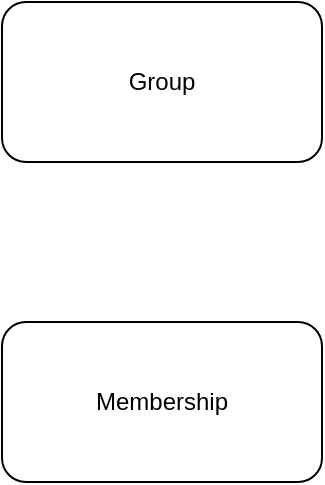 <mxfile version="16.1.2" type="device" pages="3"><diagram id="n1InaiOlnMhZOB-nKdCn" name="Groups extension"><mxGraphModel dx="932" dy="596" grid="1" gridSize="10" guides="1" tooltips="1" connect="1" arrows="1" fold="1" page="1" pageScale="1" pageWidth="1169" pageHeight="827" math="0" shadow="0"><root><mxCell id="zSEjP7OABk7SlaCmpMdR-0"/><mxCell id="zSEjP7OABk7SlaCmpMdR-1" parent="zSEjP7OABk7SlaCmpMdR-0"/><mxCell id="zSEjP7OABk7SlaCmpMdR-2" value="Group" style="rounded=1;whiteSpace=wrap;html=1;" vertex="1" parent="zSEjP7OABk7SlaCmpMdR-1"><mxGeometry x="120" y="80" width="160" height="80" as="geometry"/></mxCell><mxCell id="zSEjP7OABk7SlaCmpMdR-5" value="Membership" style="rounded=1;whiteSpace=wrap;html=1;" vertex="1" parent="zSEjP7OABk7SlaCmpMdR-1"><mxGeometry x="120" y="240" width="160" height="80" as="geometry"/></mxCell></root></mxGraphModel></diagram><diagram id="f_qCmDx1bJxrSHM91lsD" name="Practical draft (outdated)"><mxGraphModel dx="932" dy="596" grid="1" gridSize="10" guides="1" tooltips="1" connect="1" arrows="1" fold="1" page="1" pageScale="1" pageWidth="1169" pageHeight="827" math="0" shadow="0"><root><mxCell id="3NO031dy8YzAaTrteWzF-0"/><mxCell id="3NO031dy8YzAaTrteWzF-1" parent="3NO031dy8YzAaTrteWzF-0"/><mxCell id="_293DcRB9oP4pJhPX5Tn-0" value="Onboardings" style="rounded=0;whiteSpace=wrap;html=1;" parent="3NO031dy8YzAaTrteWzF-1" vertex="1"><mxGeometry x="280" y="240" width="160" height="80" as="geometry"/></mxCell><mxCell id="_293DcRB9oP4pJhPX5Tn-1" value="Flows" style="rounded=0;whiteSpace=wrap;html=1;" parent="3NO031dy8YzAaTrteWzF-1" vertex="1"><mxGeometry x="280" y="400" width="160" height="80" as="geometry"/></mxCell><mxCell id="_293DcRB9oP4pJhPX5Tn-12" style="edgeStyle=orthogonalEdgeStyle;rounded=0;orthogonalLoop=1;jettySize=auto;html=1;exitX=1;exitY=0.5;exitDx=0;exitDy=0;" parent="3NO031dy8YzAaTrteWzF-1" source="_293DcRB9oP4pJhPX5Tn-2" target="_293DcRB9oP4pJhPX5Tn-10" edge="1"><mxGeometry relative="1" as="geometry"/></mxCell><mxCell id="_293DcRB9oP4pJhPX5Tn-14" style="edgeStyle=orthogonalEdgeStyle;rounded=0;orthogonalLoop=1;jettySize=auto;html=1;exitX=1;exitY=0.5;exitDx=0;exitDy=0;entryX=0;entryY=0.5;entryDx=0;entryDy=0;" parent="3NO031dy8YzAaTrteWzF-1" source="_293DcRB9oP4pJhPX5Tn-2" target="_293DcRB9oP4pJhPX5Tn-11" edge="1"><mxGeometry relative="1" as="geometry"/></mxCell><mxCell id="_293DcRB9oP4pJhPX5Tn-15" style="edgeStyle=orthogonalEdgeStyle;rounded=0;orthogonalLoop=1;jettySize=auto;html=1;exitX=1;exitY=0.5;exitDx=0;exitDy=0;entryX=0;entryY=0.5;entryDx=0;entryDy=0;" parent="3NO031dy8YzAaTrteWzF-1" source="_293DcRB9oP4pJhPX5Tn-2" target="_293DcRB9oP4pJhPX5Tn-13" edge="1"><mxGeometry relative="1" as="geometry"/></mxCell><mxCell id="_293DcRB9oP4pJhPX5Tn-36" style="edgeStyle=orthogonalEdgeStyle;rounded=0;orthogonalLoop=1;jettySize=auto;html=1;exitX=1;exitY=0.5;exitDx=0;exitDy=0;entryX=0;entryY=0.5;entryDx=0;entryDy=0;" parent="3NO031dy8YzAaTrteWzF-1" source="_293DcRB9oP4pJhPX5Tn-2" target="_293DcRB9oP4pJhPX5Tn-35" edge="1"><mxGeometry relative="1" as="geometry"/></mxCell><mxCell id="_293DcRB9oP4pJhPX5Tn-2" value="Credential Schemas" style="rounded=0;whiteSpace=wrap;html=1;" parent="3NO031dy8YzAaTrteWzF-1" vertex="1"><mxGeometry x="280" y="80" width="160" height="80" as="geometry"/></mxCell><mxCell id="_293DcRB9oP4pJhPX5Tn-4" style="edgeStyle=orthogonalEdgeStyle;rounded=0;orthogonalLoop=1;jettySize=auto;html=1;exitX=1;exitY=0.5;exitDx=0;exitDy=0;entryX=0;entryY=0.5;entryDx=0;entryDy=0;" parent="3NO031dy8YzAaTrteWzF-1" source="_293DcRB9oP4pJhPX5Tn-3" target="_293DcRB9oP4pJhPX5Tn-2" edge="1"><mxGeometry relative="1" as="geometry"/></mxCell><mxCell id="_293DcRB9oP4pJhPX5Tn-5" style="edgeStyle=orthogonalEdgeStyle;rounded=0;orthogonalLoop=1;jettySize=auto;html=1;exitX=1;exitY=0.5;exitDx=0;exitDy=0;" parent="3NO031dy8YzAaTrteWzF-1" source="_293DcRB9oP4pJhPX5Tn-3" target="_293DcRB9oP4pJhPX5Tn-0" edge="1"><mxGeometry relative="1" as="geometry"><Array as="points"><mxPoint x="240" y="120"/><mxPoint x="240" y="280"/></Array></mxGeometry></mxCell><mxCell id="_293DcRB9oP4pJhPX5Tn-6" style="edgeStyle=orthogonalEdgeStyle;rounded=0;orthogonalLoop=1;jettySize=auto;html=1;exitX=1;exitY=0.5;exitDx=0;exitDy=0;entryX=0;entryY=0.5;entryDx=0;entryDy=0;" parent="3NO031dy8YzAaTrteWzF-1" source="_293DcRB9oP4pJhPX5Tn-3" target="_293DcRB9oP4pJhPX5Tn-1" edge="1"><mxGeometry relative="1" as="geometry"/></mxCell><mxCell id="_293DcRB9oP4pJhPX5Tn-3" value="Model Extension" style="rounded=0;whiteSpace=wrap;html=1;" parent="3NO031dy8YzAaTrteWzF-1" vertex="1"><mxGeometry x="40" y="80" width="160" height="80" as="geometry"/></mxCell><mxCell id="_293DcRB9oP4pJhPX5Tn-9" style="edgeStyle=orthogonalEdgeStyle;rounded=0;orthogonalLoop=1;jettySize=auto;html=1;exitX=1;exitY=0.5;exitDx=0;exitDy=0;" parent="3NO031dy8YzAaTrteWzF-1" source="_293DcRB9oP4pJhPX5Tn-7" target="_293DcRB9oP4pJhPX5Tn-8" edge="1"><mxGeometry relative="1" as="geometry"/></mxCell><mxCell id="_293DcRB9oP4pJhPX5Tn-19" style="edgeStyle=orthogonalEdgeStyle;rounded=0;orthogonalLoop=1;jettySize=auto;html=1;exitX=1;exitY=0.5;exitDx=0;exitDy=0;entryX=0;entryY=0.5;entryDx=0;entryDy=0;" parent="3NO031dy8YzAaTrteWzF-1" source="_293DcRB9oP4pJhPX5Tn-7" target="_293DcRB9oP4pJhPX5Tn-18" edge="1"><mxGeometry relative="1" as="geometry"/></mxCell><mxCell id="_293DcRB9oP4pJhPX5Tn-34" style="edgeStyle=orthogonalEdgeStyle;rounded=0;orthogonalLoop=1;jettySize=auto;html=1;exitX=1;exitY=0.5;exitDx=0;exitDy=0;entryX=0;entryY=0.5;entryDx=0;entryDy=0;" parent="3NO031dy8YzAaTrteWzF-1" source="_293DcRB9oP4pJhPX5Tn-7" target="_293DcRB9oP4pJhPX5Tn-33" edge="1"><mxGeometry relative="1" as="geometry"/></mxCell><mxCell id="_293DcRB9oP4pJhPX5Tn-7" value="UI Extension" style="rounded=0;whiteSpace=wrap;html=1;" parent="3NO031dy8YzAaTrteWzF-1" vertex="1"><mxGeometry x="40" y="640" width="160" height="80" as="geometry"/></mxCell><mxCell id="_293DcRB9oP4pJhPX5Tn-8" value="Screens" style="rounded=0;whiteSpace=wrap;html=1;" parent="3NO031dy8YzAaTrteWzF-1" vertex="1"><mxGeometry x="280" y="640" width="160" height="80" as="geometry"/></mxCell><mxCell id="_293DcRB9oP4pJhPX5Tn-10" value="Schema" style="rounded=0;whiteSpace=wrap;html=1;" parent="3NO031dy8YzAaTrteWzF-1" vertex="1"><mxGeometry x="520" y="80" width="160" height="80" as="geometry"/></mxCell><mxCell id="_293DcRB9oP4pJhPX5Tn-11" value="Issuing" style="rounded=0;whiteSpace=wrap;html=1;" parent="3NO031dy8YzAaTrteWzF-1" vertex="1"><mxGeometry x="520" y="240" width="160" height="80" as="geometry"/></mxCell><mxCell id="_293DcRB9oP4pJhPX5Tn-13" value="Verification" style="rounded=0;whiteSpace=wrap;html=1;" parent="3NO031dy8YzAaTrteWzF-1" vertex="1"><mxGeometry x="520" y="400" width="160" height="80" as="geometry"/></mxCell><mxCell id="_293DcRB9oP4pJhPX5Tn-18" value="Widgets" style="rounded=0;whiteSpace=wrap;html=1;" parent="3NO031dy8YzAaTrteWzF-1" vertex="1"><mxGeometry x="280" y="800" width="160" height="80" as="geometry"/></mxCell><mxCell id="_293DcRB9oP4pJhPX5Tn-20" value="Library Helpers" style="rounded=0;whiteSpace=wrap;html=1;" parent="3NO031dy8YzAaTrteWzF-1" vertex="1"><mxGeometry x="40" y="1241" width="160" height="80" as="geometry"/></mxCell><mxCell id="_293DcRB9oP4pJhPX5Tn-21" value="Evidence selector" style="rounded=0;whiteSpace=wrap;html=1;" parent="3NO031dy8YzAaTrteWzF-1" vertex="1"><mxGeometry x="280" y="1361" width="160" height="80" as="geometry"/></mxCell><mxCell id="_293DcRB9oP4pJhPX5Tn-22" value="Evidence requester" style="rounded=0;whiteSpace=wrap;html=1;" parent="3NO031dy8YzAaTrteWzF-1" vertex="1"><mxGeometry x="520" y="1361" width="160" height="80" as="geometry"/></mxCell><mxCell id="_293DcRB9oP4pJhPX5Tn-23" value="Evidence importer" style="rounded=0;whiteSpace=wrap;html=1;" parent="3NO031dy8YzAaTrteWzF-1" vertex="1"><mxGeometry x="520" y="1481" width="160" height="80" as="geometry"/></mxCell><mxCell id="_293DcRB9oP4pJhPX5Tn-26" value="Issuing Flow Helper" style="rounded=0;whiteSpace=wrap;html=1;" parent="3NO031dy8YzAaTrteWzF-1" vertex="1"><mxGeometry x="280" y="1241" width="160" height="80" as="geometry"/></mxCell><mxCell id="_293DcRB9oP4pJhPX5Tn-27" value="Data Input" style="rounded=0;whiteSpace=wrap;html=1;" parent="3NO031dy8YzAaTrteWzF-1" vertex="1"><mxGeometry x="280" y="1481" width="160" height="80" as="geometry"/></mxCell><mxCell id="_293DcRB9oP4pJhPX5Tn-28" value="Claim Flow Helper" style="rounded=0;whiteSpace=wrap;html=1;" parent="3NO031dy8YzAaTrteWzF-1" vertex="1"><mxGeometry x="760" y="1241" width="160" height="80" as="geometry"/></mxCell><mxCell id="_293DcRB9oP4pJhPX5Tn-29" value="Data Input" style="rounded=0;whiteSpace=wrap;html=1;" parent="3NO031dy8YzAaTrteWzF-1" vertex="1"><mxGeometry x="760" y="1361" width="160" height="80" as="geometry"/></mxCell><mxCell id="_293DcRB9oP4pJhPX5Tn-32" value="Verification helper" style="rounded=0;whiteSpace=wrap;html=1;" parent="3NO031dy8YzAaTrteWzF-1" vertex="1"><mxGeometry x="1000" y="1241" width="160" height="80" as="geometry"/></mxCell><mxCell id="_293DcRB9oP4pJhPX5Tn-33" value="Flows" style="rounded=0;whiteSpace=wrap;html=1;" parent="3NO031dy8YzAaTrteWzF-1" vertex="1"><mxGeometry x="280" y="960" width="160" height="80" as="geometry"/></mxCell><mxCell id="_293DcRB9oP4pJhPX5Tn-35" value="Holding" style="rounded=0;whiteSpace=wrap;html=1;" parent="3NO031dy8YzAaTrteWzF-1" vertex="1"><mxGeometry x="520" y="560" width="160" height="80" as="geometry"/></mxCell></root></mxGraphModel></diagram><diagram id="E5P4LnymXkZ5RX7DWuVf" name="Draft Igor"><mxGraphModel dx="932" dy="624" grid="1" gridSize="10" guides="1" tooltips="1" connect="1" arrows="1" fold="1" page="1" pageScale="1" pageWidth="1169" pageHeight="827" math="0" shadow="0"><root><mxCell id="0"/><mxCell id="1" parent="0"/><mxCell id="R8Ca2tKkUvUD7VECsPLk-22" style="edgeStyle=orthogonalEdgeStyle;rounded=0;orthogonalLoop=1;jettySize=auto;html=1;exitX=1;exitY=0.5;exitDx=0;exitDy=0;entryX=0;entryY=0.5;entryDx=0;entryDy=0;startArrow=diamondThin;startFill=0;" parent="1" source="R8Ca2tKkUvUD7VECsPLk-1" target="R8Ca2tKkUvUD7VECsPLk-18" edge="1"><mxGeometry relative="1" as="geometry"/></mxCell><mxCell id="R8Ca2tKkUvUD7VECsPLk-23" style="edgeStyle=orthogonalEdgeStyle;rounded=0;orthogonalLoop=1;jettySize=auto;html=1;exitX=1;exitY=0.25;exitDx=0;exitDy=0;startArrow=diamondThin;startFill=1;entryX=0;entryY=0.5;entryDx=0;entryDy=0;" parent="1" source="R8Ca2tKkUvUD7VECsPLk-1" target="R8Ca2tKkUvUD7VECsPLk-8" edge="1"><mxGeometry relative="1" as="geometry"><mxPoint x="500" y="210" as="targetPoint"/></mxGeometry></mxCell><mxCell id="R8Ca2tKkUvUD7VECsPLk-24" style="edgeStyle=orthogonalEdgeStyle;rounded=0;orthogonalLoop=1;jettySize=auto;html=1;exitX=1;exitY=0.5;exitDx=0;exitDy=0;entryX=0;entryY=0.5;entryDx=0;entryDy=0;startArrow=diamondThin;startFill=0;" parent="1" source="R8Ca2tKkUvUD7VECsPLk-1" target="R8Ca2tKkUvUD7VECsPLk-10" edge="1"><mxGeometry relative="1" as="geometry"/></mxCell><mxCell id="R8Ca2tKkUvUD7VECsPLk-25" style="edgeStyle=orthogonalEdgeStyle;rounded=0;orthogonalLoop=1;jettySize=auto;html=1;exitX=1;exitY=0.5;exitDx=0;exitDy=0;entryX=0;entryY=0.5;entryDx=0;entryDy=0;startArrow=diamondThin;startFill=0;" parent="1" source="R8Ca2tKkUvUD7VECsPLk-1" target="R8Ca2tKkUvUD7VECsPLk-13" edge="1"><mxGeometry relative="1" as="geometry"/></mxCell><mxCell id="R8Ca2tKkUvUD7VECsPLk-26" style="edgeStyle=orthogonalEdgeStyle;rounded=0;orthogonalLoop=1;jettySize=auto;html=1;exitX=1;exitY=0.5;exitDx=0;exitDy=0;entryX=0;entryY=0.5;entryDx=0;entryDy=0;startArrow=diamondThin;startFill=0;" parent="1" source="R8Ca2tKkUvUD7VECsPLk-1" target="R8Ca2tKkUvUD7VECsPLk-14" edge="1"><mxGeometry relative="1" as="geometry"/></mxCell><mxCell id="R8Ca2tKkUvUD7VECsPLk-28" style="edgeStyle=orthogonalEdgeStyle;rounded=0;orthogonalLoop=1;jettySize=auto;html=1;exitX=1;exitY=0.5;exitDx=0;exitDy=0;entryX=0;entryY=0.5;entryDx=0;entryDy=0;startArrow=diamondThin;startFill=0;" parent="1" source="R8Ca2tKkUvUD7VECsPLk-1" target="R8Ca2tKkUvUD7VECsPLk-2" edge="1"><mxGeometry relative="1" as="geometry"/></mxCell><mxCell id="R8Ca2tKkUvUD7VECsPLk-39" style="edgeStyle=orthogonalEdgeStyle;rounded=0;orthogonalLoop=1;jettySize=auto;html=1;exitX=1;exitY=0.5;exitDx=0;exitDy=0;entryX=0;entryY=0.5;entryDx=0;entryDy=0;startArrow=diamondThin;startFill=0;" parent="1" source="R8Ca2tKkUvUD7VECsPLk-1" target="R8Ca2tKkUvUD7VECsPLk-38" edge="1"><mxGeometry relative="1" as="geometry"/></mxCell><mxCell id="R8Ca2tKkUvUD7VECsPLk-1" value="Credential Schema" style="rounded=0;whiteSpace=wrap;html=1;" parent="1" vertex="1"><mxGeometry x="280" y="360" width="160" height="80" as="geometry"/></mxCell><mxCell id="R8Ca2tKkUvUD7VECsPLk-30" style="edgeStyle=orthogonalEdgeStyle;rounded=0;orthogonalLoop=1;jettySize=auto;html=1;exitX=1;exitY=0.5;exitDx=0;exitDy=0;startArrow=diamondThin;startFill=0;" parent="1" source="R8Ca2tKkUvUD7VECsPLk-2" target="R8Ca2tKkUvUD7VECsPLk-7" edge="1"><mxGeometry relative="1" as="geometry"/></mxCell><mxCell id="R8Ca2tKkUvUD7VECsPLk-31" style="edgeStyle=orthogonalEdgeStyle;rounded=0;orthogonalLoop=1;jettySize=auto;html=1;exitX=1;exitY=0.5;exitDx=0;exitDy=0;entryX=0;entryY=0.5;entryDx=0;entryDy=0;startArrow=diamondThin;startFill=0;" parent="1" source="R8Ca2tKkUvUD7VECsPLk-2" target="R8Ca2tKkUvUD7VECsPLk-5" edge="1"><mxGeometry relative="1" as="geometry"/></mxCell><mxCell id="R8Ca2tKkUvUD7VECsPLk-32" style="edgeStyle=orthogonalEdgeStyle;rounded=0;orthogonalLoop=1;jettySize=auto;html=1;exitX=1;exitY=0.5;exitDx=0;exitDy=0;entryX=0;entryY=0.5;entryDx=0;entryDy=0;startArrow=diamondThin;startFill=0;" parent="1" source="R8Ca2tKkUvUD7VECsPLk-2" target="R8Ca2tKkUvUD7VECsPLk-6" edge="1"><mxGeometry relative="1" as="geometry"/></mxCell><mxCell id="R8Ca2tKkUvUD7VECsPLk-34" style="edgeStyle=orthogonalEdgeStyle;rounded=0;orthogonalLoop=1;jettySize=auto;html=1;exitX=1;exitY=0.5;exitDx=0;exitDy=0;entryX=0;entryY=0.5;entryDx=0;entryDy=0;startArrow=diamondThin;startFill=0;" parent="1" source="R8Ca2tKkUvUD7VECsPLk-2" target="R8Ca2tKkUvUD7VECsPLk-4" edge="1"><mxGeometry relative="1" as="geometry"/></mxCell><mxCell id="R8Ca2tKkUvUD7VECsPLk-35" style="edgeStyle=orthogonalEdgeStyle;rounded=0;orthogonalLoop=1;jettySize=auto;html=1;exitX=1;exitY=0.5;exitDx=0;exitDy=0;entryX=0;entryY=0.5;entryDx=0;entryDy=0;startArrow=diamondThin;startFill=0;" parent="1" source="R8Ca2tKkUvUD7VECsPLk-2" target="R8Ca2tKkUvUD7VECsPLk-3" edge="1"><mxGeometry relative="1" as="geometry"/></mxCell><mxCell id="R8Ca2tKkUvUD7VECsPLk-2" value="Type Schema" style="rounded=0;whiteSpace=wrap;html=1;" parent="1" vertex="1"><mxGeometry x="520" y="360" width="160" height="80" as="geometry"/></mxCell><mxCell id="R8Ca2tKkUvUD7VECsPLk-3" value="Type Validation" style="rounded=0;whiteSpace=wrap;html=1;" parent="1" vertex="1"><mxGeometry x="760" y="40" width="160" height="80" as="geometry"/></mxCell><mxCell id="R8Ca2tKkUvUD7VECsPLk-4" value="Type Filtration" style="rounded=0;whiteSpace=wrap;html=1;" parent="1" vertex="1"><mxGeometry x="760" y="200" width="160" height="80" as="geometry"/></mxCell><mxCell id="R8Ca2tKkUvUD7VECsPLk-5" value="Type Fast Rendering" style="rounded=0;whiteSpace=wrap;html=1;" parent="1" vertex="1"><mxGeometry x="760" y="520" width="160" height="80" as="geometry"/></mxCell><mxCell id="R8Ca2tKkUvUD7VECsPLk-6" value="Type Detailed Rendering" style="rounded=0;whiteSpace=wrap;html=1;" parent="1" vertex="1"><mxGeometry x="760" y="680" width="160" height="80" as="geometry"/></mxCell><mxCell id="R8Ca2tKkUvUD7VECsPLk-7" value="Type Input" style="rounded=0;whiteSpace=wrap;html=1;" parent="1" vertex="1"><mxGeometry x="760" y="360" width="160" height="80" as="geometry"/></mxCell><mxCell id="R8Ca2tKkUvUD7VECsPLk-29" style="edgeStyle=orthogonalEdgeStyle;rounded=0;orthogonalLoop=1;jettySize=auto;html=1;exitX=0.5;exitY=1;exitDx=0;exitDy=0;startArrow=none;startFill=0;" parent="1" source="R8Ca2tKkUvUD7VECsPLk-8" target="R8Ca2tKkUvUD7VECsPLk-2" edge="1"><mxGeometry relative="1" as="geometry"/></mxCell><mxCell id="R8Ca2tKkUvUD7VECsPLk-33" style="edgeStyle=orthogonalEdgeStyle;rounded=0;orthogonalLoop=1;jettySize=auto;html=1;exitX=0.5;exitY=0;exitDx=0;exitDy=0;startArrow=diamondThin;startFill=0;" parent="1" source="R8Ca2tKkUvUD7VECsPLk-8" target="R8Ca2tKkUvUD7VECsPLk-9" edge="1"><mxGeometry relative="1" as="geometry"/></mxCell><mxCell id="R8Ca2tKkUvUD7VECsPLk-8" value="Field Info" style="rounded=0;whiteSpace=wrap;html=1;" parent="1" vertex="1"><mxGeometry x="520" y="200" width="160" height="80" as="geometry"/></mxCell><mxCell id="R8Ca2tKkUvUD7VECsPLk-9" value="Info Localization" style="rounded=0;whiteSpace=wrap;html=1;" parent="1" vertex="1"><mxGeometry x="520" y="40" width="160" height="80" as="geometry"/></mxCell><mxCell id="R8Ca2tKkUvUD7VECsPLk-36" style="edgeStyle=orthogonalEdgeStyle;rounded=0;orthogonalLoop=1;jettySize=auto;html=1;exitX=1;exitY=0.5;exitDx=0;exitDy=0;startArrow=diamondThin;startFill=0;entryX=0;entryY=0.5;entryDx=0;entryDy=0;" parent="1" source="R8Ca2tKkUvUD7VECsPLk-10" target="R8Ca2tKkUvUD7VECsPLk-16" edge="1"><mxGeometry relative="1" as="geometry"><Array as="points"><mxPoint x="700" y="720"/><mxPoint x="700" y="880"/></Array></mxGeometry></mxCell><mxCell id="R8Ca2tKkUvUD7VECsPLk-37" style="edgeStyle=orthogonalEdgeStyle;rounded=0;orthogonalLoop=1;jettySize=auto;html=1;exitX=1;exitY=0.5;exitDx=0;exitDy=0;entryX=0;entryY=0.5;entryDx=0;entryDy=0;startArrow=diamondThin;startFill=0;" parent="1" source="R8Ca2tKkUvUD7VECsPLk-10" target="R8Ca2tKkUvUD7VECsPLk-15" edge="1"><mxGeometry relative="1" as="geometry"><Array as="points"><mxPoint x="700" y="720"/><mxPoint x="700" y="1040"/></Array></mxGeometry></mxCell><mxCell id="R8Ca2tKkUvUD7VECsPLk-10" value="Field Group" style="rounded=0;whiteSpace=wrap;html=1;" parent="1" vertex="1"><mxGeometry x="520" y="680" width="160" height="80" as="geometry"/></mxCell><mxCell id="R8Ca2tKkUvUD7VECsPLk-11" value="Credential flow" style="rounded=0;whiteSpace=wrap;html=1;" parent="1" vertex="1"><mxGeometry x="280" y="200" width="160" height="80" as="geometry"/></mxCell><mxCell id="R8Ca2tKkUvUD7VECsPLk-19" style="edgeStyle=orthogonalEdgeStyle;rounded=0;orthogonalLoop=1;jettySize=auto;html=1;exitX=1;exitY=0.5;exitDx=0;exitDy=0;startArrow=diamondThin;startFill=0;" parent="1" source="R8Ca2tKkUvUD7VECsPLk-12" target="R8Ca2tKkUvUD7VECsPLk-1" edge="1"><mxGeometry relative="1" as="geometry"/></mxCell><mxCell id="R8Ca2tKkUvUD7VECsPLk-20" style="edgeStyle=orthogonalEdgeStyle;rounded=0;orthogonalLoop=1;jettySize=auto;html=1;exitX=1;exitY=0.5;exitDx=0;exitDy=0;entryX=0;entryY=0.5;entryDx=0;entryDy=0;startArrow=diamondThin;startFill=0;" parent="1" source="R8Ca2tKkUvUD7VECsPLk-12" target="R8Ca2tKkUvUD7VECsPLk-11" edge="1"><mxGeometry relative="1" as="geometry"/></mxCell><mxCell id="R8Ca2tKkUvUD7VECsPLk-12" value="Exentsion Schema" style="rounded=0;whiteSpace=wrap;html=1;" parent="1" vertex="1"><mxGeometry x="40" y="360" width="160" height="80" as="geometry"/></mxCell><mxCell id="R8Ca2tKkUvUD7VECsPLk-13" value="Credential Render" style="rounded=0;whiteSpace=wrap;html=1;" parent="1" vertex="1"><mxGeometry x="520" y="840.5" width="160" height="80" as="geometry"/></mxCell><mxCell id="R8Ca2tKkUvUD7VECsPLk-14" value="Credential Input Render" style="rounded=0;whiteSpace=wrap;html=1;" parent="1" vertex="1"><mxGeometry x="520" y="1000.5" width="160" height="80" as="geometry"/></mxCell><mxCell id="R8Ca2tKkUvUD7VECsPLk-15" value="Field Group Input" style="rounded=0;whiteSpace=wrap;html=1;" parent="1" vertex="1"><mxGeometry x="760" y="1000" width="160" height="80" as="geometry"/></mxCell><mxCell id="R8Ca2tKkUvUD7VECsPLk-16" value="Field Group Render" style="rounded=0;whiteSpace=wrap;html=1;" parent="1" vertex="1"><mxGeometry x="760" y="840.5" width="160" height="80" as="geometry"/></mxCell><mxCell id="R8Ca2tKkUvUD7VECsPLk-17" value="Credential Validation Hooks" style="rounded=0;whiteSpace=wrap;html=1;" parent="1" vertex="1"><mxGeometry x="760" y="1160" width="160" height="80" as="geometry"/></mxCell><mxCell id="R8Ca2tKkUvUD7VECsPLk-18" value="Credential Issuing Hooks" style="rounded=0;whiteSpace=wrap;html=1;" parent="1" vertex="1"><mxGeometry x="520" y="520" width="160" height="80" as="geometry"/></mxCell><mxCell id="R8Ca2tKkUvUD7VECsPLk-40" style="edgeStyle=orthogonalEdgeStyle;rounded=0;orthogonalLoop=1;jettySize=auto;html=1;exitX=1;exitY=0.5;exitDx=0;exitDy=0;startArrow=diamondThin;startFill=0;" parent="1" source="R8Ca2tKkUvUD7VECsPLk-38" target="R8Ca2tKkUvUD7VECsPLk-17" edge="1"><mxGeometry relative="1" as="geometry"/></mxCell><mxCell id="R8Ca2tKkUvUD7VECsPLk-38" value="Credential Validation Schema" style="rounded=0;whiteSpace=wrap;html=1;" parent="1" vertex="1"><mxGeometry x="520" y="1160" width="160" height="80" as="geometry"/></mxCell></root></mxGraphModel></diagram></mxfile>
